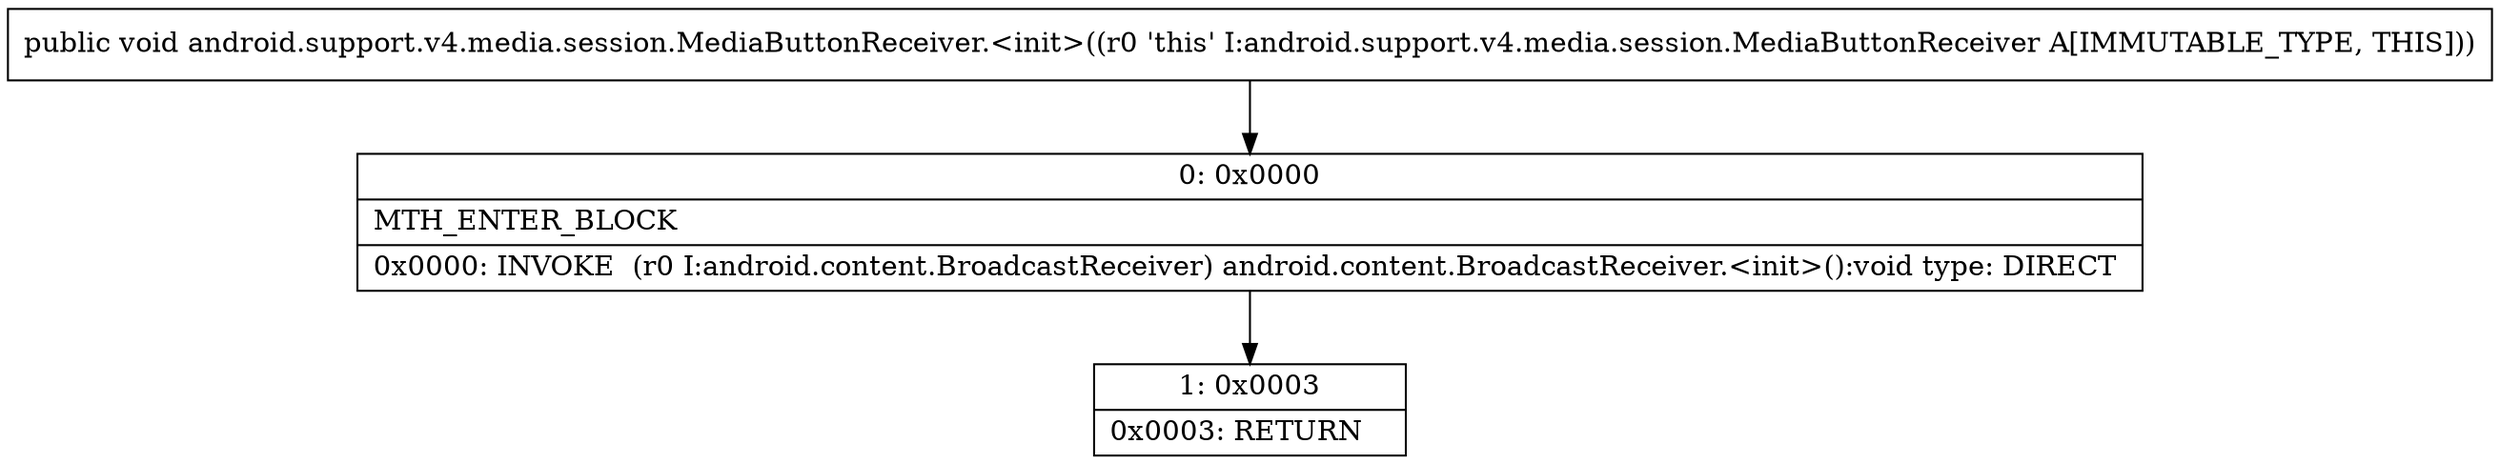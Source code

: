 digraph "CFG forandroid.support.v4.media.session.MediaButtonReceiver.\<init\>()V" {
Node_0 [shape=record,label="{0\:\ 0x0000|MTH_ENTER_BLOCK\l|0x0000: INVOKE  (r0 I:android.content.BroadcastReceiver) android.content.BroadcastReceiver.\<init\>():void type: DIRECT \l}"];
Node_1 [shape=record,label="{1\:\ 0x0003|0x0003: RETURN   \l}"];
MethodNode[shape=record,label="{public void android.support.v4.media.session.MediaButtonReceiver.\<init\>((r0 'this' I:android.support.v4.media.session.MediaButtonReceiver A[IMMUTABLE_TYPE, THIS])) }"];
MethodNode -> Node_0;
Node_0 -> Node_1;
}

